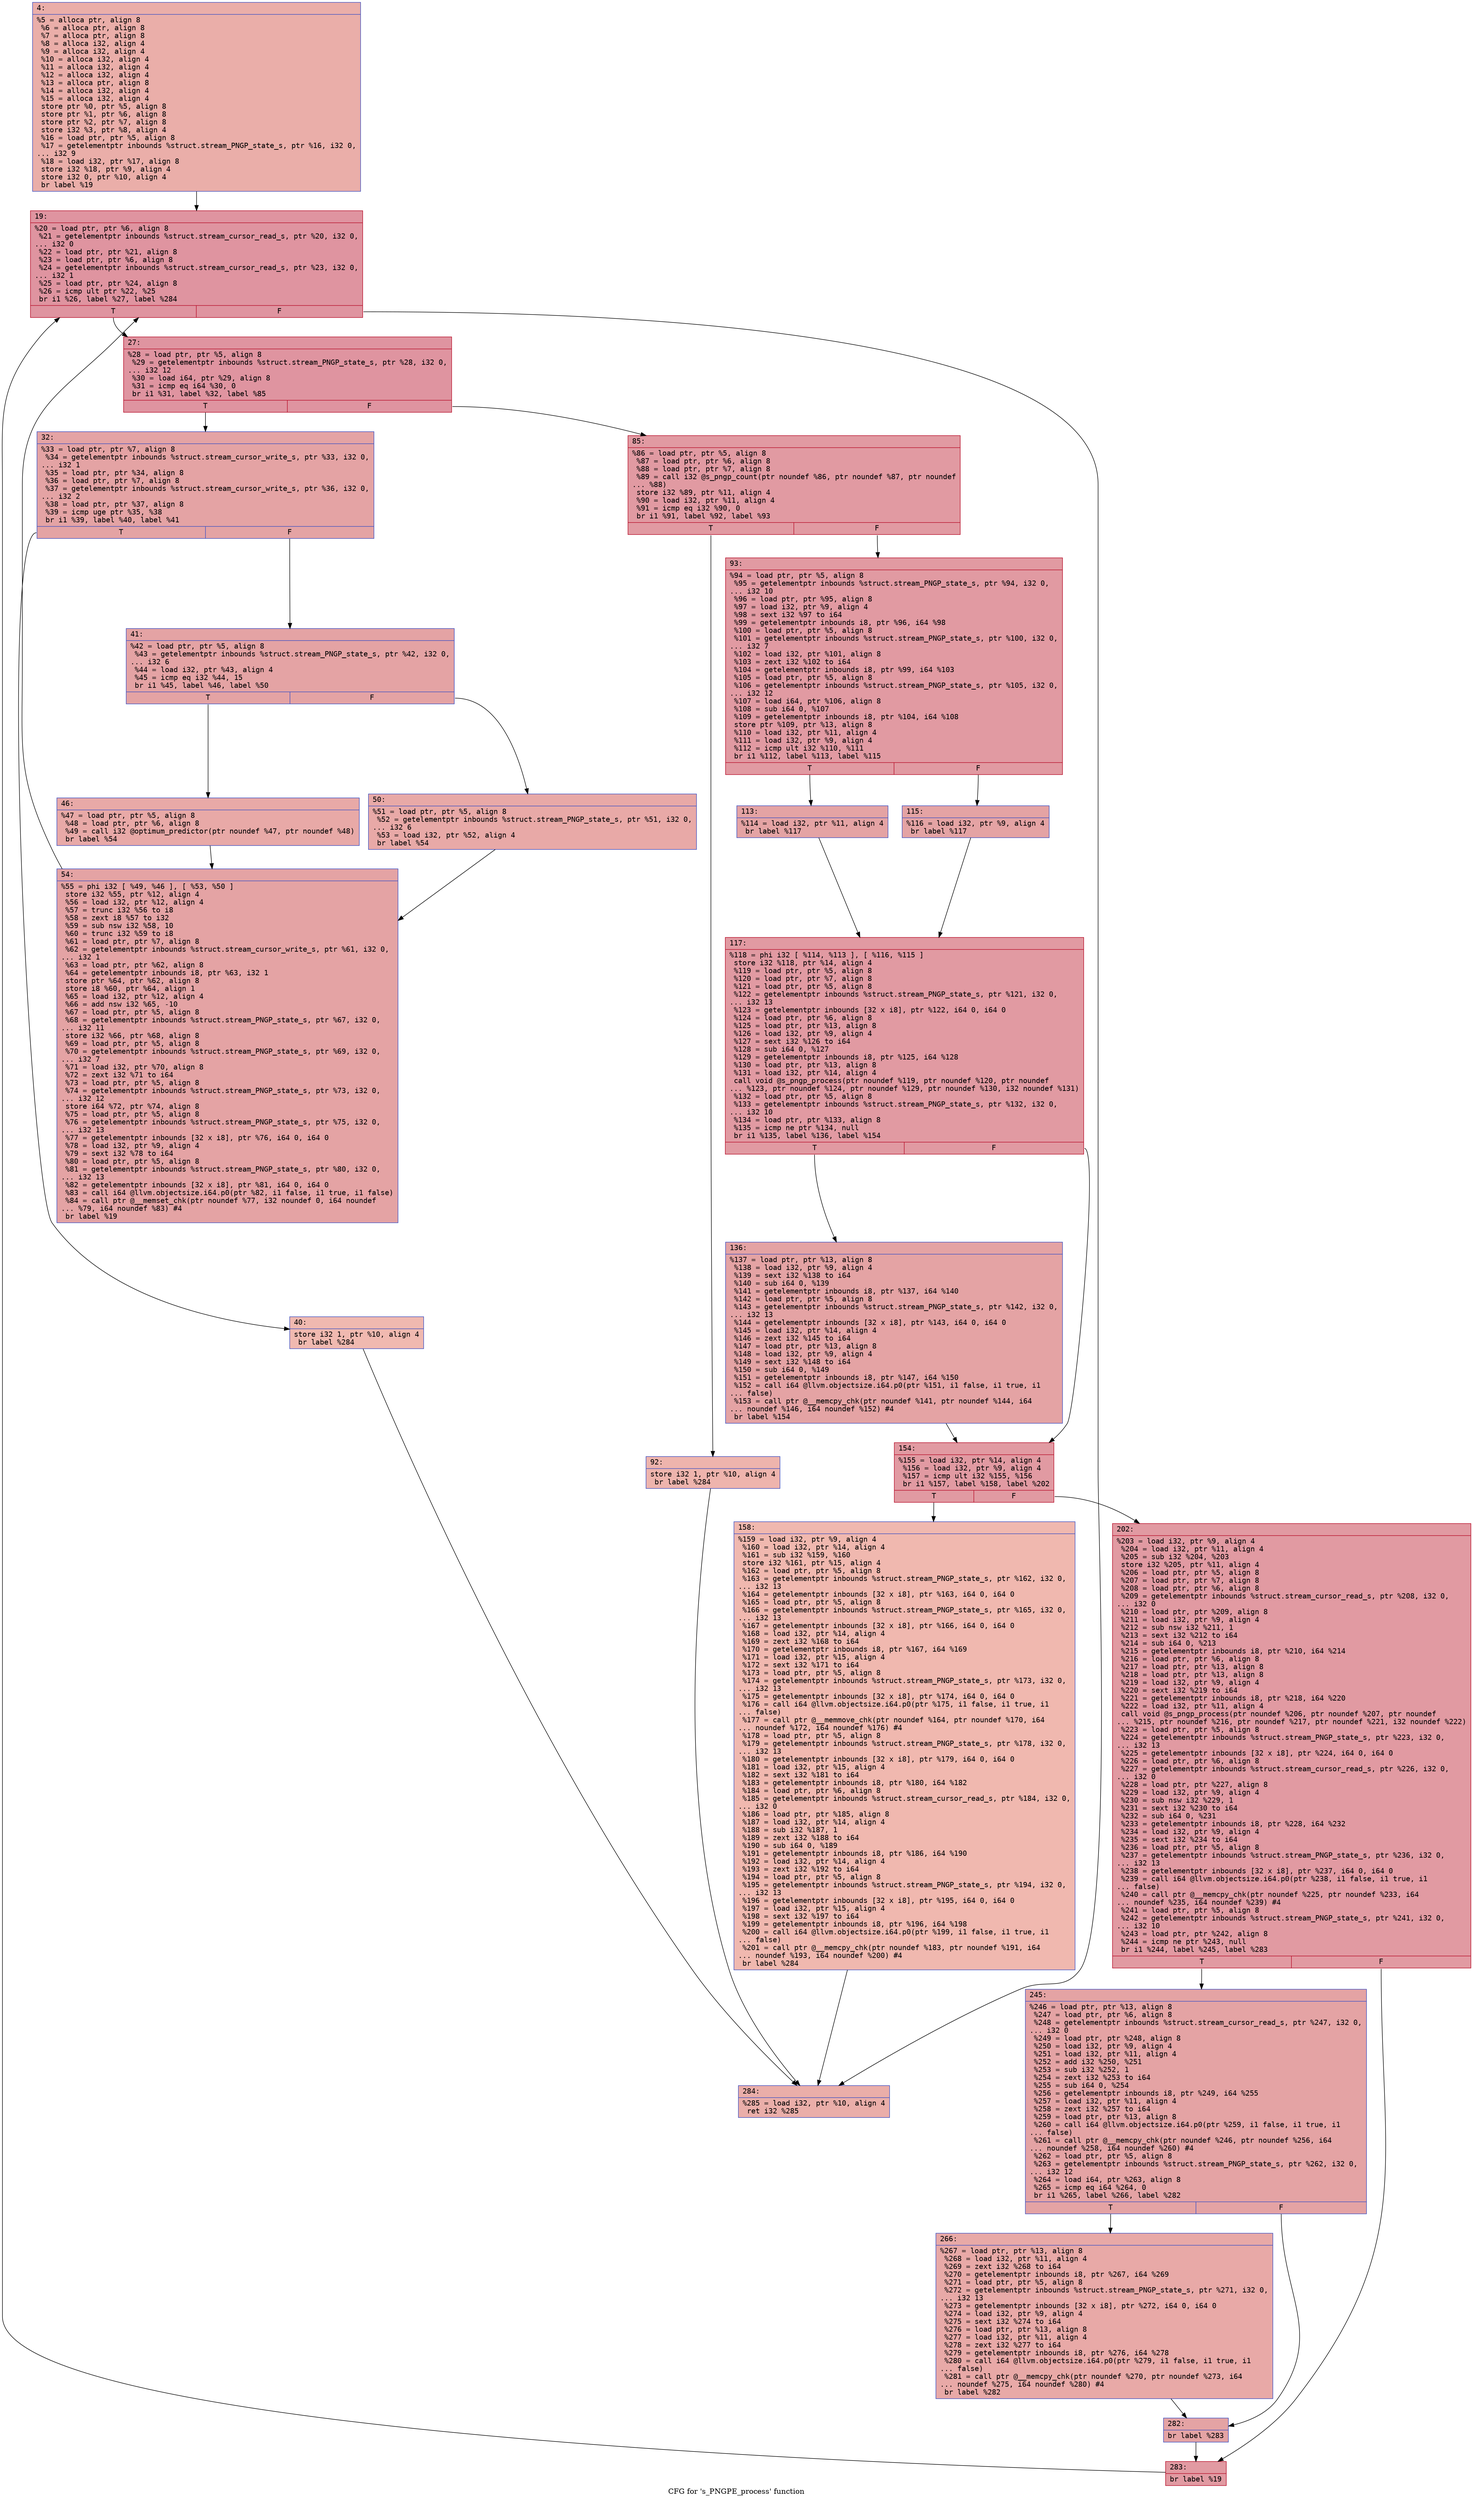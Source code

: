 digraph "CFG for 's_PNGPE_process' function" {
	label="CFG for 's_PNGPE_process' function";

	Node0x600002f2dfe0 [shape=record,color="#3d50c3ff", style=filled, fillcolor="#d0473d70" fontname="Courier",label="{4:\l|  %5 = alloca ptr, align 8\l  %6 = alloca ptr, align 8\l  %7 = alloca ptr, align 8\l  %8 = alloca i32, align 4\l  %9 = alloca i32, align 4\l  %10 = alloca i32, align 4\l  %11 = alloca i32, align 4\l  %12 = alloca i32, align 4\l  %13 = alloca ptr, align 8\l  %14 = alloca i32, align 4\l  %15 = alloca i32, align 4\l  store ptr %0, ptr %5, align 8\l  store ptr %1, ptr %6, align 8\l  store ptr %2, ptr %7, align 8\l  store i32 %3, ptr %8, align 4\l  %16 = load ptr, ptr %5, align 8\l  %17 = getelementptr inbounds %struct.stream_PNGP_state_s, ptr %16, i32 0,\l... i32 9\l  %18 = load i32, ptr %17, align 8\l  store i32 %18, ptr %9, align 4\l  store i32 0, ptr %10, align 4\l  br label %19\l}"];
	Node0x600002f2dfe0 -> Node0x600002f2e030[tooltip="4 -> 19\nProbability 100.00%" ];
	Node0x600002f2e030 [shape=record,color="#b70d28ff", style=filled, fillcolor="#b70d2870" fontname="Courier",label="{19:\l|  %20 = load ptr, ptr %6, align 8\l  %21 = getelementptr inbounds %struct.stream_cursor_read_s, ptr %20, i32 0,\l... i32 0\l  %22 = load ptr, ptr %21, align 8\l  %23 = load ptr, ptr %6, align 8\l  %24 = getelementptr inbounds %struct.stream_cursor_read_s, ptr %23, i32 0,\l... i32 1\l  %25 = load ptr, ptr %24, align 8\l  %26 = icmp ult ptr %22, %25\l  br i1 %26, label %27, label %284\l|{<s0>T|<s1>F}}"];
	Node0x600002f2e030:s0 -> Node0x600002f2e080[tooltip="19 -> 27\nProbability 96.88%" ];
	Node0x600002f2e030:s1 -> Node0x600002f2e710[tooltip="19 -> 284\nProbability 3.12%" ];
	Node0x600002f2e080 [shape=record,color="#b70d28ff", style=filled, fillcolor="#b70d2870" fontname="Courier",label="{27:\l|  %28 = load ptr, ptr %5, align 8\l  %29 = getelementptr inbounds %struct.stream_PNGP_state_s, ptr %28, i32 0,\l... i32 12\l  %30 = load i64, ptr %29, align 8\l  %31 = icmp eq i64 %30, 0\l  br i1 %31, label %32, label %85\l|{<s0>T|<s1>F}}"];
	Node0x600002f2e080:s0 -> Node0x600002f2e0d0[tooltip="27 -> 32\nProbability 37.50%" ];
	Node0x600002f2e080:s1 -> Node0x600002f2e2b0[tooltip="27 -> 85\nProbability 62.50%" ];
	Node0x600002f2e0d0 [shape=record,color="#3d50c3ff", style=filled, fillcolor="#c32e3170" fontname="Courier",label="{32:\l|  %33 = load ptr, ptr %7, align 8\l  %34 = getelementptr inbounds %struct.stream_cursor_write_s, ptr %33, i32 0,\l... i32 1\l  %35 = load ptr, ptr %34, align 8\l  %36 = load ptr, ptr %7, align 8\l  %37 = getelementptr inbounds %struct.stream_cursor_write_s, ptr %36, i32 0,\l... i32 2\l  %38 = load ptr, ptr %37, align 8\l  %39 = icmp uge ptr %35, %38\l  br i1 %39, label %40, label %41\l|{<s0>T|<s1>F}}"];
	Node0x600002f2e0d0:s0 -> Node0x600002f2e120[tooltip="32 -> 40\nProbability 3.12%" ];
	Node0x600002f2e0d0:s1 -> Node0x600002f2e170[tooltip="32 -> 41\nProbability 96.88%" ];
	Node0x600002f2e120 [shape=record,color="#3d50c3ff", style=filled, fillcolor="#de614d70" fontname="Courier",label="{40:\l|  store i32 1, ptr %10, align 4\l  br label %284\l}"];
	Node0x600002f2e120 -> Node0x600002f2e710[tooltip="40 -> 284\nProbability 100.00%" ];
	Node0x600002f2e170 [shape=record,color="#3d50c3ff", style=filled, fillcolor="#c32e3170" fontname="Courier",label="{41:\l|  %42 = load ptr, ptr %5, align 8\l  %43 = getelementptr inbounds %struct.stream_PNGP_state_s, ptr %42, i32 0,\l... i32 6\l  %44 = load i32, ptr %43, align 4\l  %45 = icmp eq i32 %44, 15\l  br i1 %45, label %46, label %50\l|{<s0>T|<s1>F}}"];
	Node0x600002f2e170:s0 -> Node0x600002f2e1c0[tooltip="41 -> 46\nProbability 50.00%" ];
	Node0x600002f2e170:s1 -> Node0x600002f2e210[tooltip="41 -> 50\nProbability 50.00%" ];
	Node0x600002f2e1c0 [shape=record,color="#3d50c3ff", style=filled, fillcolor="#ca3b3770" fontname="Courier",label="{46:\l|  %47 = load ptr, ptr %5, align 8\l  %48 = load ptr, ptr %6, align 8\l  %49 = call i32 @optimum_predictor(ptr noundef %47, ptr noundef %48)\l  br label %54\l}"];
	Node0x600002f2e1c0 -> Node0x600002f2e260[tooltip="46 -> 54\nProbability 100.00%" ];
	Node0x600002f2e210 [shape=record,color="#3d50c3ff", style=filled, fillcolor="#ca3b3770" fontname="Courier",label="{50:\l|  %51 = load ptr, ptr %5, align 8\l  %52 = getelementptr inbounds %struct.stream_PNGP_state_s, ptr %51, i32 0,\l... i32 6\l  %53 = load i32, ptr %52, align 4\l  br label %54\l}"];
	Node0x600002f2e210 -> Node0x600002f2e260[tooltip="50 -> 54\nProbability 100.00%" ];
	Node0x600002f2e260 [shape=record,color="#3d50c3ff", style=filled, fillcolor="#c32e3170" fontname="Courier",label="{54:\l|  %55 = phi i32 [ %49, %46 ], [ %53, %50 ]\l  store i32 %55, ptr %12, align 4\l  %56 = load i32, ptr %12, align 4\l  %57 = trunc i32 %56 to i8\l  %58 = zext i8 %57 to i32\l  %59 = sub nsw i32 %58, 10\l  %60 = trunc i32 %59 to i8\l  %61 = load ptr, ptr %7, align 8\l  %62 = getelementptr inbounds %struct.stream_cursor_write_s, ptr %61, i32 0,\l... i32 1\l  %63 = load ptr, ptr %62, align 8\l  %64 = getelementptr inbounds i8, ptr %63, i32 1\l  store ptr %64, ptr %62, align 8\l  store i8 %60, ptr %64, align 1\l  %65 = load i32, ptr %12, align 4\l  %66 = add nsw i32 %65, -10\l  %67 = load ptr, ptr %5, align 8\l  %68 = getelementptr inbounds %struct.stream_PNGP_state_s, ptr %67, i32 0,\l... i32 11\l  store i32 %66, ptr %68, align 8\l  %69 = load ptr, ptr %5, align 8\l  %70 = getelementptr inbounds %struct.stream_PNGP_state_s, ptr %69, i32 0,\l... i32 7\l  %71 = load i32, ptr %70, align 8\l  %72 = zext i32 %71 to i64\l  %73 = load ptr, ptr %5, align 8\l  %74 = getelementptr inbounds %struct.stream_PNGP_state_s, ptr %73, i32 0,\l... i32 12\l  store i64 %72, ptr %74, align 8\l  %75 = load ptr, ptr %5, align 8\l  %76 = getelementptr inbounds %struct.stream_PNGP_state_s, ptr %75, i32 0,\l... i32 13\l  %77 = getelementptr inbounds [32 x i8], ptr %76, i64 0, i64 0\l  %78 = load i32, ptr %9, align 4\l  %79 = sext i32 %78 to i64\l  %80 = load ptr, ptr %5, align 8\l  %81 = getelementptr inbounds %struct.stream_PNGP_state_s, ptr %80, i32 0,\l... i32 13\l  %82 = getelementptr inbounds [32 x i8], ptr %81, i64 0, i64 0\l  %83 = call i64 @llvm.objectsize.i64.p0(ptr %82, i1 false, i1 true, i1 false)\l  %84 = call ptr @__memset_chk(ptr noundef %77, i32 noundef 0, i64 noundef\l... %79, i64 noundef %83) #4\l  br label %19\l}"];
	Node0x600002f2e260 -> Node0x600002f2e030[tooltip="54 -> 19\nProbability 100.00%" ];
	Node0x600002f2e2b0 [shape=record,color="#b70d28ff", style=filled, fillcolor="#bb1b2c70" fontname="Courier",label="{85:\l|  %86 = load ptr, ptr %5, align 8\l  %87 = load ptr, ptr %6, align 8\l  %88 = load ptr, ptr %7, align 8\l  %89 = call i32 @s_pngp_count(ptr noundef %86, ptr noundef %87, ptr noundef\l... %88)\l  store i32 %89, ptr %11, align 4\l  %90 = load i32, ptr %11, align 4\l  %91 = icmp eq i32 %90, 0\l  br i1 %91, label %92, label %93\l|{<s0>T|<s1>F}}"];
	Node0x600002f2e2b0:s0 -> Node0x600002f2e300[tooltip="85 -> 92\nProbability 3.12%" ];
	Node0x600002f2e2b0:s1 -> Node0x600002f2e350[tooltip="85 -> 93\nProbability 96.88%" ];
	Node0x600002f2e300 [shape=record,color="#3d50c3ff", style=filled, fillcolor="#d8564670" fontname="Courier",label="{92:\l|  store i32 1, ptr %10, align 4\l  br label %284\l}"];
	Node0x600002f2e300 -> Node0x600002f2e710[tooltip="92 -> 284\nProbability 100.00%" ];
	Node0x600002f2e350 [shape=record,color="#b70d28ff", style=filled, fillcolor="#bb1b2c70" fontname="Courier",label="{93:\l|  %94 = load ptr, ptr %5, align 8\l  %95 = getelementptr inbounds %struct.stream_PNGP_state_s, ptr %94, i32 0,\l... i32 10\l  %96 = load ptr, ptr %95, align 8\l  %97 = load i32, ptr %9, align 4\l  %98 = sext i32 %97 to i64\l  %99 = getelementptr inbounds i8, ptr %96, i64 %98\l  %100 = load ptr, ptr %5, align 8\l  %101 = getelementptr inbounds %struct.stream_PNGP_state_s, ptr %100, i32 0,\l... i32 7\l  %102 = load i32, ptr %101, align 8\l  %103 = zext i32 %102 to i64\l  %104 = getelementptr inbounds i8, ptr %99, i64 %103\l  %105 = load ptr, ptr %5, align 8\l  %106 = getelementptr inbounds %struct.stream_PNGP_state_s, ptr %105, i32 0,\l... i32 12\l  %107 = load i64, ptr %106, align 8\l  %108 = sub i64 0, %107\l  %109 = getelementptr inbounds i8, ptr %104, i64 %108\l  store ptr %109, ptr %13, align 8\l  %110 = load i32, ptr %11, align 4\l  %111 = load i32, ptr %9, align 4\l  %112 = icmp ult i32 %110, %111\l  br i1 %112, label %113, label %115\l|{<s0>T|<s1>F}}"];
	Node0x600002f2e350:s0 -> Node0x600002f2e3a0[tooltip="93 -> 113\nProbability 50.00%" ];
	Node0x600002f2e350:s1 -> Node0x600002f2e3f0[tooltip="93 -> 115\nProbability 50.00%" ];
	Node0x600002f2e3a0 [shape=record,color="#3d50c3ff", style=filled, fillcolor="#c32e3170" fontname="Courier",label="{113:\l|  %114 = load i32, ptr %11, align 4\l  br label %117\l}"];
	Node0x600002f2e3a0 -> Node0x600002f2e440[tooltip="113 -> 117\nProbability 100.00%" ];
	Node0x600002f2e3f0 [shape=record,color="#3d50c3ff", style=filled, fillcolor="#c32e3170" fontname="Courier",label="{115:\l|  %116 = load i32, ptr %9, align 4\l  br label %117\l}"];
	Node0x600002f2e3f0 -> Node0x600002f2e440[tooltip="115 -> 117\nProbability 100.00%" ];
	Node0x600002f2e440 [shape=record,color="#b70d28ff", style=filled, fillcolor="#bb1b2c70" fontname="Courier",label="{117:\l|  %118 = phi i32 [ %114, %113 ], [ %116, %115 ]\l  store i32 %118, ptr %14, align 4\l  %119 = load ptr, ptr %5, align 8\l  %120 = load ptr, ptr %7, align 8\l  %121 = load ptr, ptr %5, align 8\l  %122 = getelementptr inbounds %struct.stream_PNGP_state_s, ptr %121, i32 0,\l... i32 13\l  %123 = getelementptr inbounds [32 x i8], ptr %122, i64 0, i64 0\l  %124 = load ptr, ptr %6, align 8\l  %125 = load ptr, ptr %13, align 8\l  %126 = load i32, ptr %9, align 4\l  %127 = sext i32 %126 to i64\l  %128 = sub i64 0, %127\l  %129 = getelementptr inbounds i8, ptr %125, i64 %128\l  %130 = load ptr, ptr %13, align 8\l  %131 = load i32, ptr %14, align 4\l  call void @s_pngp_process(ptr noundef %119, ptr noundef %120, ptr noundef\l... %123, ptr noundef %124, ptr noundef %129, ptr noundef %130, i32 noundef %131)\l  %132 = load ptr, ptr %5, align 8\l  %133 = getelementptr inbounds %struct.stream_PNGP_state_s, ptr %132, i32 0,\l... i32 10\l  %134 = load ptr, ptr %133, align 8\l  %135 = icmp ne ptr %134, null\l  br i1 %135, label %136, label %154\l|{<s0>T|<s1>F}}"];
	Node0x600002f2e440:s0 -> Node0x600002f2e490[tooltip="117 -> 136\nProbability 62.50%" ];
	Node0x600002f2e440:s1 -> Node0x600002f2e4e0[tooltip="117 -> 154\nProbability 37.50%" ];
	Node0x600002f2e490 [shape=record,color="#3d50c3ff", style=filled, fillcolor="#c32e3170" fontname="Courier",label="{136:\l|  %137 = load ptr, ptr %13, align 8\l  %138 = load i32, ptr %9, align 4\l  %139 = sext i32 %138 to i64\l  %140 = sub i64 0, %139\l  %141 = getelementptr inbounds i8, ptr %137, i64 %140\l  %142 = load ptr, ptr %5, align 8\l  %143 = getelementptr inbounds %struct.stream_PNGP_state_s, ptr %142, i32 0,\l... i32 13\l  %144 = getelementptr inbounds [32 x i8], ptr %143, i64 0, i64 0\l  %145 = load i32, ptr %14, align 4\l  %146 = zext i32 %145 to i64\l  %147 = load ptr, ptr %13, align 8\l  %148 = load i32, ptr %9, align 4\l  %149 = sext i32 %148 to i64\l  %150 = sub i64 0, %149\l  %151 = getelementptr inbounds i8, ptr %147, i64 %150\l  %152 = call i64 @llvm.objectsize.i64.p0(ptr %151, i1 false, i1 true, i1\l... false)\l  %153 = call ptr @__memcpy_chk(ptr noundef %141, ptr noundef %144, i64\l... noundef %146, i64 noundef %152) #4\l  br label %154\l}"];
	Node0x600002f2e490 -> Node0x600002f2e4e0[tooltip="136 -> 154\nProbability 100.00%" ];
	Node0x600002f2e4e0 [shape=record,color="#b70d28ff", style=filled, fillcolor="#bb1b2c70" fontname="Courier",label="{154:\l|  %155 = load i32, ptr %14, align 4\l  %156 = load i32, ptr %9, align 4\l  %157 = icmp ult i32 %155, %156\l  br i1 %157, label %158, label %202\l|{<s0>T|<s1>F}}"];
	Node0x600002f2e4e0:s0 -> Node0x600002f2e530[tooltip="154 -> 158\nProbability 3.12%" ];
	Node0x600002f2e4e0:s1 -> Node0x600002f2e580[tooltip="154 -> 202\nProbability 96.88%" ];
	Node0x600002f2e530 [shape=record,color="#3d50c3ff", style=filled, fillcolor="#dc5d4a70" fontname="Courier",label="{158:\l|  %159 = load i32, ptr %9, align 4\l  %160 = load i32, ptr %14, align 4\l  %161 = sub i32 %159, %160\l  store i32 %161, ptr %15, align 4\l  %162 = load ptr, ptr %5, align 8\l  %163 = getelementptr inbounds %struct.stream_PNGP_state_s, ptr %162, i32 0,\l... i32 13\l  %164 = getelementptr inbounds [32 x i8], ptr %163, i64 0, i64 0\l  %165 = load ptr, ptr %5, align 8\l  %166 = getelementptr inbounds %struct.stream_PNGP_state_s, ptr %165, i32 0,\l... i32 13\l  %167 = getelementptr inbounds [32 x i8], ptr %166, i64 0, i64 0\l  %168 = load i32, ptr %14, align 4\l  %169 = zext i32 %168 to i64\l  %170 = getelementptr inbounds i8, ptr %167, i64 %169\l  %171 = load i32, ptr %15, align 4\l  %172 = sext i32 %171 to i64\l  %173 = load ptr, ptr %5, align 8\l  %174 = getelementptr inbounds %struct.stream_PNGP_state_s, ptr %173, i32 0,\l... i32 13\l  %175 = getelementptr inbounds [32 x i8], ptr %174, i64 0, i64 0\l  %176 = call i64 @llvm.objectsize.i64.p0(ptr %175, i1 false, i1 true, i1\l... false)\l  %177 = call ptr @__memmove_chk(ptr noundef %164, ptr noundef %170, i64\l... noundef %172, i64 noundef %176) #4\l  %178 = load ptr, ptr %5, align 8\l  %179 = getelementptr inbounds %struct.stream_PNGP_state_s, ptr %178, i32 0,\l... i32 13\l  %180 = getelementptr inbounds [32 x i8], ptr %179, i64 0, i64 0\l  %181 = load i32, ptr %15, align 4\l  %182 = sext i32 %181 to i64\l  %183 = getelementptr inbounds i8, ptr %180, i64 %182\l  %184 = load ptr, ptr %6, align 8\l  %185 = getelementptr inbounds %struct.stream_cursor_read_s, ptr %184, i32 0,\l... i32 0\l  %186 = load ptr, ptr %185, align 8\l  %187 = load i32, ptr %14, align 4\l  %188 = sub i32 %187, 1\l  %189 = zext i32 %188 to i64\l  %190 = sub i64 0, %189\l  %191 = getelementptr inbounds i8, ptr %186, i64 %190\l  %192 = load i32, ptr %14, align 4\l  %193 = zext i32 %192 to i64\l  %194 = load ptr, ptr %5, align 8\l  %195 = getelementptr inbounds %struct.stream_PNGP_state_s, ptr %194, i32 0,\l... i32 13\l  %196 = getelementptr inbounds [32 x i8], ptr %195, i64 0, i64 0\l  %197 = load i32, ptr %15, align 4\l  %198 = sext i32 %197 to i64\l  %199 = getelementptr inbounds i8, ptr %196, i64 %198\l  %200 = call i64 @llvm.objectsize.i64.p0(ptr %199, i1 false, i1 true, i1\l... false)\l  %201 = call ptr @__memcpy_chk(ptr noundef %183, ptr noundef %191, i64\l... noundef %193, i64 noundef %200) #4\l  br label %284\l}"];
	Node0x600002f2e530 -> Node0x600002f2e710[tooltip="158 -> 284\nProbability 100.00%" ];
	Node0x600002f2e580 [shape=record,color="#b70d28ff", style=filled, fillcolor="#bb1b2c70" fontname="Courier",label="{202:\l|  %203 = load i32, ptr %9, align 4\l  %204 = load i32, ptr %11, align 4\l  %205 = sub i32 %204, %203\l  store i32 %205, ptr %11, align 4\l  %206 = load ptr, ptr %5, align 8\l  %207 = load ptr, ptr %7, align 8\l  %208 = load ptr, ptr %6, align 8\l  %209 = getelementptr inbounds %struct.stream_cursor_read_s, ptr %208, i32 0,\l... i32 0\l  %210 = load ptr, ptr %209, align 8\l  %211 = load i32, ptr %9, align 4\l  %212 = sub nsw i32 %211, 1\l  %213 = sext i32 %212 to i64\l  %214 = sub i64 0, %213\l  %215 = getelementptr inbounds i8, ptr %210, i64 %214\l  %216 = load ptr, ptr %6, align 8\l  %217 = load ptr, ptr %13, align 8\l  %218 = load ptr, ptr %13, align 8\l  %219 = load i32, ptr %9, align 4\l  %220 = sext i32 %219 to i64\l  %221 = getelementptr inbounds i8, ptr %218, i64 %220\l  %222 = load i32, ptr %11, align 4\l  call void @s_pngp_process(ptr noundef %206, ptr noundef %207, ptr noundef\l... %215, ptr noundef %216, ptr noundef %217, ptr noundef %221, i32 noundef %222)\l  %223 = load ptr, ptr %5, align 8\l  %224 = getelementptr inbounds %struct.stream_PNGP_state_s, ptr %223, i32 0,\l... i32 13\l  %225 = getelementptr inbounds [32 x i8], ptr %224, i64 0, i64 0\l  %226 = load ptr, ptr %6, align 8\l  %227 = getelementptr inbounds %struct.stream_cursor_read_s, ptr %226, i32 0,\l... i32 0\l  %228 = load ptr, ptr %227, align 8\l  %229 = load i32, ptr %9, align 4\l  %230 = sub nsw i32 %229, 1\l  %231 = sext i32 %230 to i64\l  %232 = sub i64 0, %231\l  %233 = getelementptr inbounds i8, ptr %228, i64 %232\l  %234 = load i32, ptr %9, align 4\l  %235 = sext i32 %234 to i64\l  %236 = load ptr, ptr %5, align 8\l  %237 = getelementptr inbounds %struct.stream_PNGP_state_s, ptr %236, i32 0,\l... i32 13\l  %238 = getelementptr inbounds [32 x i8], ptr %237, i64 0, i64 0\l  %239 = call i64 @llvm.objectsize.i64.p0(ptr %238, i1 false, i1 true, i1\l... false)\l  %240 = call ptr @__memcpy_chk(ptr noundef %225, ptr noundef %233, i64\l... noundef %235, i64 noundef %239) #4\l  %241 = load ptr, ptr %5, align 8\l  %242 = getelementptr inbounds %struct.stream_PNGP_state_s, ptr %241, i32 0,\l... i32 10\l  %243 = load ptr, ptr %242, align 8\l  %244 = icmp ne ptr %243, null\l  br i1 %244, label %245, label %283\l|{<s0>T|<s1>F}}"];
	Node0x600002f2e580:s0 -> Node0x600002f2e5d0[tooltip="202 -> 245\nProbability 62.50%" ];
	Node0x600002f2e580:s1 -> Node0x600002f2e6c0[tooltip="202 -> 283\nProbability 37.50%" ];
	Node0x600002f2e5d0 [shape=record,color="#3d50c3ff", style=filled, fillcolor="#c32e3170" fontname="Courier",label="{245:\l|  %246 = load ptr, ptr %13, align 8\l  %247 = load ptr, ptr %6, align 8\l  %248 = getelementptr inbounds %struct.stream_cursor_read_s, ptr %247, i32 0,\l... i32 0\l  %249 = load ptr, ptr %248, align 8\l  %250 = load i32, ptr %9, align 4\l  %251 = load i32, ptr %11, align 4\l  %252 = add i32 %250, %251\l  %253 = sub i32 %252, 1\l  %254 = zext i32 %253 to i64\l  %255 = sub i64 0, %254\l  %256 = getelementptr inbounds i8, ptr %249, i64 %255\l  %257 = load i32, ptr %11, align 4\l  %258 = zext i32 %257 to i64\l  %259 = load ptr, ptr %13, align 8\l  %260 = call i64 @llvm.objectsize.i64.p0(ptr %259, i1 false, i1 true, i1\l... false)\l  %261 = call ptr @__memcpy_chk(ptr noundef %246, ptr noundef %256, i64\l... noundef %258, i64 noundef %260) #4\l  %262 = load ptr, ptr %5, align 8\l  %263 = getelementptr inbounds %struct.stream_PNGP_state_s, ptr %262, i32 0,\l... i32 12\l  %264 = load i64, ptr %263, align 8\l  %265 = icmp eq i64 %264, 0\l  br i1 %265, label %266, label %282\l|{<s0>T|<s1>F}}"];
	Node0x600002f2e5d0:s0 -> Node0x600002f2e620[tooltip="245 -> 266\nProbability 37.50%" ];
	Node0x600002f2e5d0:s1 -> Node0x600002f2e670[tooltip="245 -> 282\nProbability 62.50%" ];
	Node0x600002f2e620 [shape=record,color="#3d50c3ff", style=filled, fillcolor="#ca3b3770" fontname="Courier",label="{266:\l|  %267 = load ptr, ptr %13, align 8\l  %268 = load i32, ptr %11, align 4\l  %269 = zext i32 %268 to i64\l  %270 = getelementptr inbounds i8, ptr %267, i64 %269\l  %271 = load ptr, ptr %5, align 8\l  %272 = getelementptr inbounds %struct.stream_PNGP_state_s, ptr %271, i32 0,\l... i32 13\l  %273 = getelementptr inbounds [32 x i8], ptr %272, i64 0, i64 0\l  %274 = load i32, ptr %9, align 4\l  %275 = sext i32 %274 to i64\l  %276 = load ptr, ptr %13, align 8\l  %277 = load i32, ptr %11, align 4\l  %278 = zext i32 %277 to i64\l  %279 = getelementptr inbounds i8, ptr %276, i64 %278\l  %280 = call i64 @llvm.objectsize.i64.p0(ptr %279, i1 false, i1 true, i1\l... false)\l  %281 = call ptr @__memcpy_chk(ptr noundef %270, ptr noundef %273, i64\l... noundef %275, i64 noundef %280) #4\l  br label %282\l}"];
	Node0x600002f2e620 -> Node0x600002f2e670[tooltip="266 -> 282\nProbability 100.00%" ];
	Node0x600002f2e670 [shape=record,color="#3d50c3ff", style=filled, fillcolor="#c32e3170" fontname="Courier",label="{282:\l|  br label %283\l}"];
	Node0x600002f2e670 -> Node0x600002f2e6c0[tooltip="282 -> 283\nProbability 100.00%" ];
	Node0x600002f2e6c0 [shape=record,color="#b70d28ff", style=filled, fillcolor="#bb1b2c70" fontname="Courier",label="{283:\l|  br label %19\l}"];
	Node0x600002f2e6c0 -> Node0x600002f2e030[tooltip="283 -> 19\nProbability 100.00%" ];
	Node0x600002f2e710 [shape=record,color="#3d50c3ff", style=filled, fillcolor="#d0473d70" fontname="Courier",label="{284:\l|  %285 = load i32, ptr %10, align 4\l  ret i32 %285\l}"];
}
